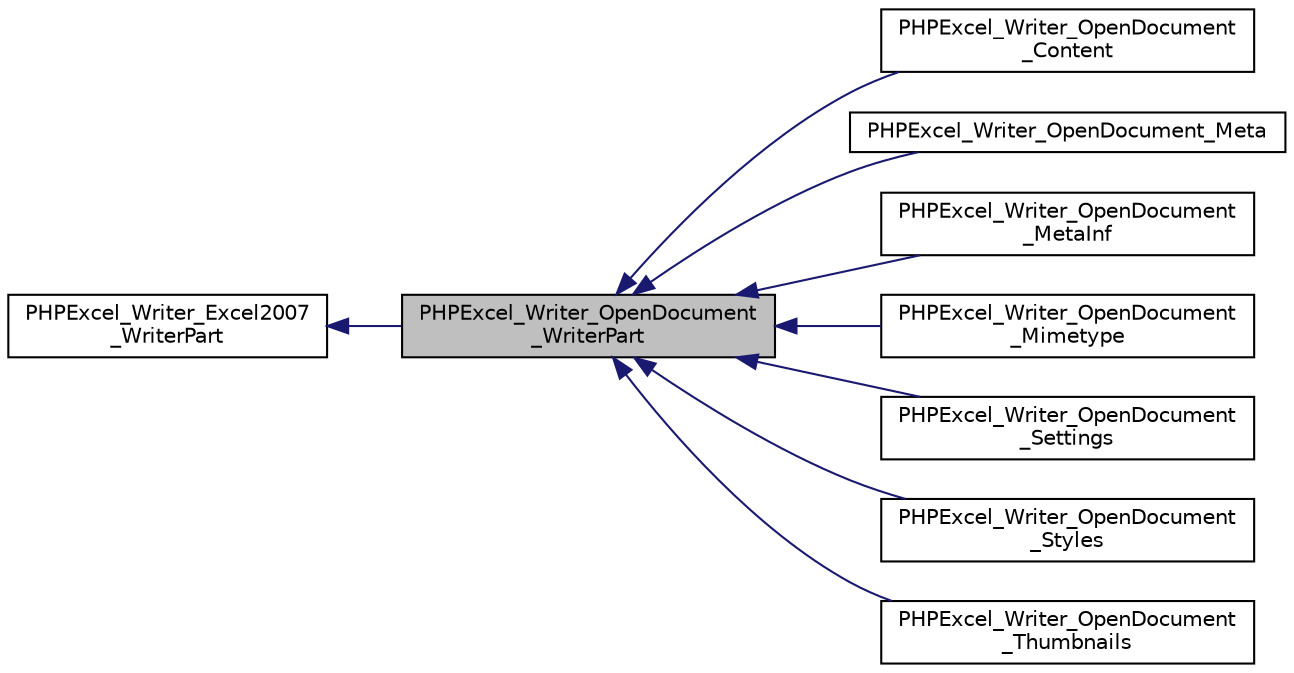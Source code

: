 digraph "PHPExcel_Writer_OpenDocument_WriterPart"
{
  edge [fontname="Helvetica",fontsize="10",labelfontname="Helvetica",labelfontsize="10"];
  node [fontname="Helvetica",fontsize="10",shape=record];
  rankdir="LR";
  Node0 [label="PHPExcel_Writer_OpenDocument\l_WriterPart",height=0.2,width=0.4,color="black", fillcolor="grey75", style="filled", fontcolor="black"];
  Node1 -> Node0 [dir="back",color="midnightblue",fontsize="10",style="solid",fontname="Helvetica"];
  Node1 [label="PHPExcel_Writer_Excel2007\l_WriterPart",height=0.2,width=0.4,color="black", fillcolor="white", style="filled",URL="$class_p_h_p_excel___writer___excel2007___writer_part.html"];
  Node0 -> Node2 [dir="back",color="midnightblue",fontsize="10",style="solid",fontname="Helvetica"];
  Node2 [label="PHPExcel_Writer_OpenDocument\l_Content",height=0.2,width=0.4,color="black", fillcolor="white", style="filled",URL="$class_p_h_p_excel___writer___open_document___content.html"];
  Node0 -> Node3 [dir="back",color="midnightblue",fontsize="10",style="solid",fontname="Helvetica"];
  Node3 [label="PHPExcel_Writer_OpenDocument_Meta",height=0.2,width=0.4,color="black", fillcolor="white", style="filled",URL="$class_p_h_p_excel___writer___open_document___meta.html"];
  Node0 -> Node4 [dir="back",color="midnightblue",fontsize="10",style="solid",fontname="Helvetica"];
  Node4 [label="PHPExcel_Writer_OpenDocument\l_MetaInf",height=0.2,width=0.4,color="black", fillcolor="white", style="filled",URL="$class_p_h_p_excel___writer___open_document___meta_inf.html"];
  Node0 -> Node5 [dir="back",color="midnightblue",fontsize="10",style="solid",fontname="Helvetica"];
  Node5 [label="PHPExcel_Writer_OpenDocument\l_Mimetype",height=0.2,width=0.4,color="black", fillcolor="white", style="filled",URL="$class_p_h_p_excel___writer___open_document___mimetype.html"];
  Node0 -> Node6 [dir="back",color="midnightblue",fontsize="10",style="solid",fontname="Helvetica"];
  Node6 [label="PHPExcel_Writer_OpenDocument\l_Settings",height=0.2,width=0.4,color="black", fillcolor="white", style="filled",URL="$class_p_h_p_excel___writer___open_document___settings.html"];
  Node0 -> Node7 [dir="back",color="midnightblue",fontsize="10",style="solid",fontname="Helvetica"];
  Node7 [label="PHPExcel_Writer_OpenDocument\l_Styles",height=0.2,width=0.4,color="black", fillcolor="white", style="filled",URL="$class_p_h_p_excel___writer___open_document___styles.html"];
  Node0 -> Node8 [dir="back",color="midnightblue",fontsize="10",style="solid",fontname="Helvetica"];
  Node8 [label="PHPExcel_Writer_OpenDocument\l_Thumbnails",height=0.2,width=0.4,color="black", fillcolor="white", style="filled",URL="$class_p_h_p_excel___writer___open_document___thumbnails.html"];
}
